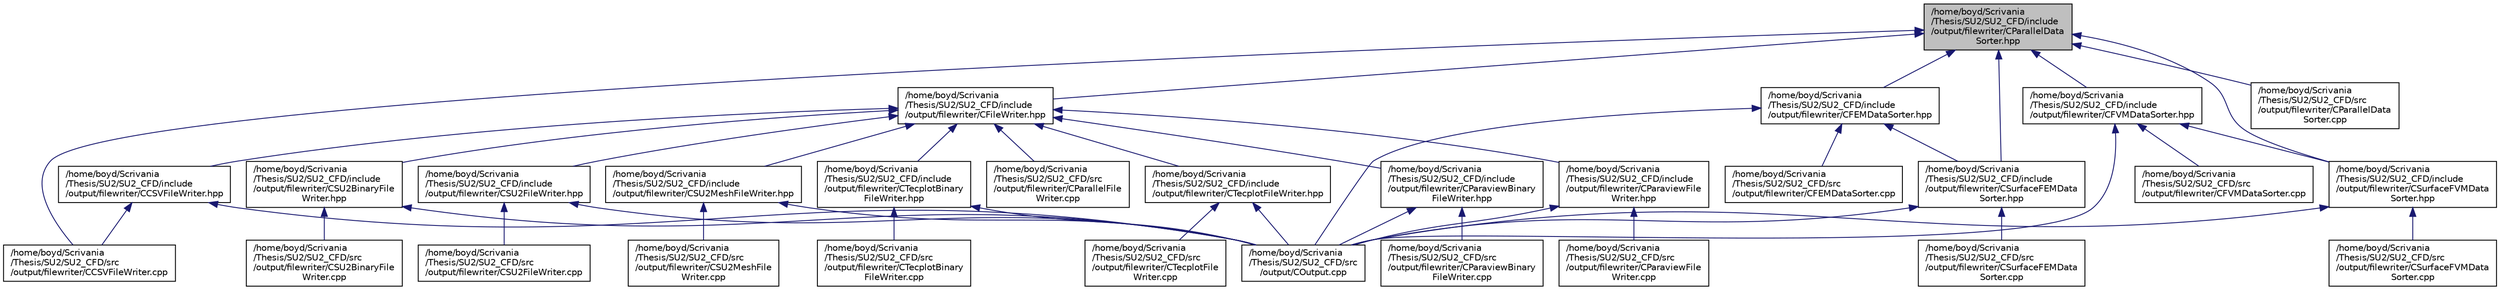digraph "/home/boyd/Scrivania/Thesis/SU2/SU2_CFD/include/output/filewriter/CParallelDataSorter.hpp"
{
  edge [fontname="Helvetica",fontsize="10",labelfontname="Helvetica",labelfontsize="10"];
  node [fontname="Helvetica",fontsize="10",shape=record];
  Node22 [label="/home/boyd/Scrivania\l/Thesis/SU2/SU2_CFD/include\l/output/filewriter/CParallelData\lSorter.hpp",height=0.2,width=0.4,color="black", fillcolor="grey75", style="filled", fontcolor="black"];
  Node22 -> Node23 [dir="back",color="midnightblue",fontsize="10",style="solid",fontname="Helvetica"];
  Node23 [label="/home/boyd/Scrivania\l/Thesis/SU2/SU2_CFD/include\l/output/filewriter/CFileWriter.hpp",height=0.2,width=0.4,color="black", fillcolor="white", style="filled",URL="$_c_file_writer_8hpp.html",tooltip="Headers fo the file writer class. "];
  Node23 -> Node24 [dir="back",color="midnightblue",fontsize="10",style="solid",fontname="Helvetica"];
  Node24 [label="/home/boyd/Scrivania\l/Thesis/SU2/SU2_CFD/include\l/output/filewriter/CCSVFileWriter.hpp",height=0.2,width=0.4,color="black", fillcolor="white", style="filled",URL="$_c_c_s_v_file_writer_8hpp.html",tooltip="Headers fo the CSV file writer class. "];
  Node24 -> Node25 [dir="back",color="midnightblue",fontsize="10",style="solid",fontname="Helvetica"];
  Node25 [label="/home/boyd/Scrivania\l/Thesis/SU2/SU2_CFD/src\l/output/COutput.cpp",height=0.2,width=0.4,color="black", fillcolor="white", style="filled",URL="$_c_output_8cpp.html"];
  Node24 -> Node26 [dir="back",color="midnightblue",fontsize="10",style="solid",fontname="Helvetica"];
  Node26 [label="/home/boyd/Scrivania\l/Thesis/SU2/SU2_CFD/src\l/output/filewriter/CCSVFileWriter.cpp",height=0.2,width=0.4,color="black", fillcolor="white", style="filled",URL="$_c_c_s_v_file_writer_8cpp.html",tooltip="CSV Writer output class. "];
  Node23 -> Node27 [dir="back",color="midnightblue",fontsize="10",style="solid",fontname="Helvetica"];
  Node27 [label="/home/boyd/Scrivania\l/Thesis/SU2/SU2_CFD/include\l/output/filewriter/CParaviewBinary\lFileWriter.hpp",height=0.2,width=0.4,color="black", fillcolor="white", style="filled",URL="$_c_paraview_binary_file_writer_8hpp.html",tooltip="Headers fo paraview binary file writer class. "];
  Node27 -> Node25 [dir="back",color="midnightblue",fontsize="10",style="solid",fontname="Helvetica"];
  Node27 -> Node28 [dir="back",color="midnightblue",fontsize="10",style="solid",fontname="Helvetica"];
  Node28 [label="/home/boyd/Scrivania\l/Thesis/SU2/SU2_CFD/src\l/output/filewriter/CParaviewBinary\lFileWriter.cpp",height=0.2,width=0.4,color="black", fillcolor="white", style="filled",URL="$_c_paraview_binary_file_writer_8cpp.html",tooltip="Filewriter class for Paraview binary format. "];
  Node23 -> Node29 [dir="back",color="midnightblue",fontsize="10",style="solid",fontname="Helvetica"];
  Node29 [label="/home/boyd/Scrivania\l/Thesis/SU2/SU2_CFD/include\l/output/filewriter/CParaviewFile\lWriter.hpp",height=0.2,width=0.4,color="black", fillcolor="white", style="filled",URL="$_c_paraview_file_writer_8hpp.html",tooltip="Headers fo the paraview file writer class. "];
  Node29 -> Node25 [dir="back",color="midnightblue",fontsize="10",style="solid",fontname="Helvetica"];
  Node29 -> Node30 [dir="back",color="midnightblue",fontsize="10",style="solid",fontname="Helvetica"];
  Node30 [label="/home/boyd/Scrivania\l/Thesis/SU2/SU2_CFD/src\l/output/filewriter/CParaviewFile\lWriter.cpp",height=0.2,width=0.4,color="black", fillcolor="white", style="filled",URL="$_c_paraview_file_writer_8cpp.html",tooltip="Filewriter class for Paraview ASCII format. "];
  Node23 -> Node31 [dir="back",color="midnightblue",fontsize="10",style="solid",fontname="Helvetica"];
  Node31 [label="/home/boyd/Scrivania\l/Thesis/SU2/SU2_CFD/include\l/output/filewriter/CSU2BinaryFile\lWriter.hpp",height=0.2,width=0.4,color="black", fillcolor="white", style="filled",URL="$_c_s_u2_binary_file_writer_8hpp.html",tooltip="Headers fo the SU2 binary file writer class. "];
  Node31 -> Node25 [dir="back",color="midnightblue",fontsize="10",style="solid",fontname="Helvetica"];
  Node31 -> Node32 [dir="back",color="midnightblue",fontsize="10",style="solid",fontname="Helvetica"];
  Node32 [label="/home/boyd/Scrivania\l/Thesis/SU2/SU2_CFD/src\l/output/filewriter/CSU2BinaryFile\lWriter.cpp",height=0.2,width=0.4,color="black", fillcolor="white", style="filled",URL="$_c_s_u2_binary_file_writer_8cpp.html",tooltip="Filewriter class SU2 native binary format. "];
  Node23 -> Node33 [dir="back",color="midnightblue",fontsize="10",style="solid",fontname="Helvetica"];
  Node33 [label="/home/boyd/Scrivania\l/Thesis/SU2/SU2_CFD/include\l/output/filewriter/CSU2FileWriter.hpp",height=0.2,width=0.4,color="black", fillcolor="white", style="filled",URL="$_c_s_u2_file_writer_8hpp.html"];
  Node33 -> Node25 [dir="back",color="midnightblue",fontsize="10",style="solid",fontname="Helvetica"];
  Node33 -> Node34 [dir="back",color="midnightblue",fontsize="10",style="solid",fontname="Helvetica"];
  Node34 [label="/home/boyd/Scrivania\l/Thesis/SU2/SU2_CFD/src\l/output/filewriter/CSU2FileWriter.cpp",height=0.2,width=0.4,color="black", fillcolor="white", style="filled",URL="$_c_s_u2_file_writer_8cpp.html",tooltip="Filewriter class SU2 native ASCII (CSV) format. "];
  Node23 -> Node35 [dir="back",color="midnightblue",fontsize="10",style="solid",fontname="Helvetica"];
  Node35 [label="/home/boyd/Scrivania\l/Thesis/SU2/SU2_CFD/include\l/output/filewriter/CSU2MeshFileWriter.hpp",height=0.2,width=0.4,color="black", fillcolor="white", style="filled",URL="$_c_s_u2_mesh_file_writer_8hpp.html"];
  Node35 -> Node25 [dir="back",color="midnightblue",fontsize="10",style="solid",fontname="Helvetica"];
  Node35 -> Node36 [dir="back",color="midnightblue",fontsize="10",style="solid",fontname="Helvetica"];
  Node36 [label="/home/boyd/Scrivania\l/Thesis/SU2/SU2_CFD/src\l/output/filewriter/CSU2MeshFile\lWriter.cpp",height=0.2,width=0.4,color="black", fillcolor="white", style="filled",URL="$_c_s_u2_mesh_file_writer_8cpp.html",tooltip="Filewriter class SU2 native mesh format. "];
  Node23 -> Node37 [dir="back",color="midnightblue",fontsize="10",style="solid",fontname="Helvetica"];
  Node37 [label="/home/boyd/Scrivania\l/Thesis/SU2/SU2_CFD/include\l/output/filewriter/CTecplotBinary\lFileWriter.hpp",height=0.2,width=0.4,color="black", fillcolor="white", style="filled",URL="$_c_tecplot_binary_file_writer_8hpp.html",tooltip="Headers fo the tecplot binary writer class. "];
  Node37 -> Node25 [dir="back",color="midnightblue",fontsize="10",style="solid",fontname="Helvetica"];
  Node37 -> Node38 [dir="back",color="midnightblue",fontsize="10",style="solid",fontname="Helvetica"];
  Node38 [label="/home/boyd/Scrivania\l/Thesis/SU2/SU2_CFD/src\l/output/filewriter/CTecplotBinary\lFileWriter.cpp",height=0.2,width=0.4,color="black", fillcolor="white", style="filled",URL="$_c_tecplot_binary_file_writer_8cpp.html",tooltip="Filewriter class for Tecplot binary format. "];
  Node23 -> Node39 [dir="back",color="midnightblue",fontsize="10",style="solid",fontname="Helvetica"];
  Node39 [label="/home/boyd/Scrivania\l/Thesis/SU2/SU2_CFD/include\l/output/filewriter/CTecplotFileWriter.hpp",height=0.2,width=0.4,color="black", fillcolor="white", style="filled",URL="$_c_tecplot_file_writer_8hpp.html",tooltip="Headers fo the tecplot ASCII writer class. "];
  Node39 -> Node25 [dir="back",color="midnightblue",fontsize="10",style="solid",fontname="Helvetica"];
  Node39 -> Node40 [dir="back",color="midnightblue",fontsize="10",style="solid",fontname="Helvetica"];
  Node40 [label="/home/boyd/Scrivania\l/Thesis/SU2/SU2_CFD/src\l/output/filewriter/CTecplotFile\lWriter.cpp",height=0.2,width=0.4,color="black", fillcolor="white", style="filled",URL="$_c_tecplot_file_writer_8cpp.html",tooltip="Filewriter class for Tecplot ASCII format. "];
  Node23 -> Node41 [dir="back",color="midnightblue",fontsize="10",style="solid",fontname="Helvetica"];
  Node41 [label="/home/boyd/Scrivania\l/Thesis/SU2/SU2_CFD/src\l/output/filewriter/CParallelFile\lWriter.cpp",height=0.2,width=0.4,color="black", fillcolor="white", style="filled",URL="$_c_parallel_file_writer_8cpp.html"];
  Node22 -> Node42 [dir="back",color="midnightblue",fontsize="10",style="solid",fontname="Helvetica"];
  Node42 [label="/home/boyd/Scrivania\l/Thesis/SU2/SU2_CFD/include\l/output/filewriter/CFEMDataSorter.hpp",height=0.2,width=0.4,color="black", fillcolor="white", style="filled",URL="$_c_f_e_m_data_sorter_8hpp.html",tooltip="Headers fo the FEM data sorter class. "];
  Node42 -> Node43 [dir="back",color="midnightblue",fontsize="10",style="solid",fontname="Helvetica"];
  Node43 [label="/home/boyd/Scrivania\l/Thesis/SU2/SU2_CFD/include\l/output/filewriter/CSurfaceFEMData\lSorter.hpp",height=0.2,width=0.4,color="black", fillcolor="white", style="filled",URL="$_c_surface_f_e_m_data_sorter_8hpp.html",tooltip="Headers fo the surface FEM data sorter class. "];
  Node43 -> Node25 [dir="back",color="midnightblue",fontsize="10",style="solid",fontname="Helvetica"];
  Node43 -> Node44 [dir="back",color="midnightblue",fontsize="10",style="solid",fontname="Helvetica"];
  Node44 [label="/home/boyd/Scrivania\l/Thesis/SU2/SU2_CFD/src\l/output/filewriter/CSurfaceFEMData\lSorter.cpp",height=0.2,width=0.4,color="black", fillcolor="white", style="filled",URL="$_c_surface_f_e_m_data_sorter_8cpp.html",tooltip="Datasorter for FEM surfaces. "];
  Node42 -> Node25 [dir="back",color="midnightblue",fontsize="10",style="solid",fontname="Helvetica"];
  Node42 -> Node45 [dir="back",color="midnightblue",fontsize="10",style="solid",fontname="Helvetica"];
  Node45 [label="/home/boyd/Scrivania\l/Thesis/SU2/SU2_CFD/src\l/output/filewriter/CFEMDataSorter.cpp",height=0.2,width=0.4,color="black", fillcolor="white", style="filled",URL="$_c_f_e_m_data_sorter_8cpp.html",tooltip="Datasorter class for FEM solvers. "];
  Node22 -> Node46 [dir="back",color="midnightblue",fontsize="10",style="solid",fontname="Helvetica"];
  Node46 [label="/home/boyd/Scrivania\l/Thesis/SU2/SU2_CFD/include\l/output/filewriter/CFVMDataSorter.hpp",height=0.2,width=0.4,color="black", fillcolor="white", style="filled",URL="$_c_f_v_m_data_sorter_8hpp.html",tooltip="Headers fo the FVM data sorter class. "];
  Node46 -> Node47 [dir="back",color="midnightblue",fontsize="10",style="solid",fontname="Helvetica"];
  Node47 [label="/home/boyd/Scrivania\l/Thesis/SU2/SU2_CFD/include\l/output/filewriter/CSurfaceFVMData\lSorter.hpp",height=0.2,width=0.4,color="black", fillcolor="white", style="filled",URL="$_c_surface_f_v_m_data_sorter_8hpp.html",tooltip="Headers fo the surface FVM data sorter class. "];
  Node47 -> Node25 [dir="back",color="midnightblue",fontsize="10",style="solid",fontname="Helvetica"];
  Node47 -> Node48 [dir="back",color="midnightblue",fontsize="10",style="solid",fontname="Helvetica"];
  Node48 [label="/home/boyd/Scrivania\l/Thesis/SU2/SU2_CFD/src\l/output/filewriter/CSurfaceFVMData\lSorter.cpp",height=0.2,width=0.4,color="black", fillcolor="white", style="filled",URL="$_c_surface_f_v_m_data_sorter_8cpp.html",tooltip="Datasorter for FVM surfaces. "];
  Node46 -> Node25 [dir="back",color="midnightblue",fontsize="10",style="solid",fontname="Helvetica"];
  Node46 -> Node49 [dir="back",color="midnightblue",fontsize="10",style="solid",fontname="Helvetica"];
  Node49 [label="/home/boyd/Scrivania\l/Thesis/SU2/SU2_CFD/src\l/output/filewriter/CFVMDataSorter.cpp",height=0.2,width=0.4,color="black", fillcolor="white", style="filled",URL="$_c_f_v_m_data_sorter_8cpp.html",tooltip="Datasorter class for FVM solvers. "];
  Node22 -> Node43 [dir="back",color="midnightblue",fontsize="10",style="solid",fontname="Helvetica"];
  Node22 -> Node47 [dir="back",color="midnightblue",fontsize="10",style="solid",fontname="Helvetica"];
  Node22 -> Node26 [dir="back",color="midnightblue",fontsize="10",style="solid",fontname="Helvetica"];
  Node22 -> Node50 [dir="back",color="midnightblue",fontsize="10",style="solid",fontname="Helvetica"];
  Node50 [label="/home/boyd/Scrivania\l/Thesis/SU2/SU2_CFD/src\l/output/filewriter/CParallelData\lSorter.cpp",height=0.2,width=0.4,color="black", fillcolor="white", style="filled",URL="$_c_parallel_data_sorter_8cpp.html",tooltip="Datasorter base class. "];
}
